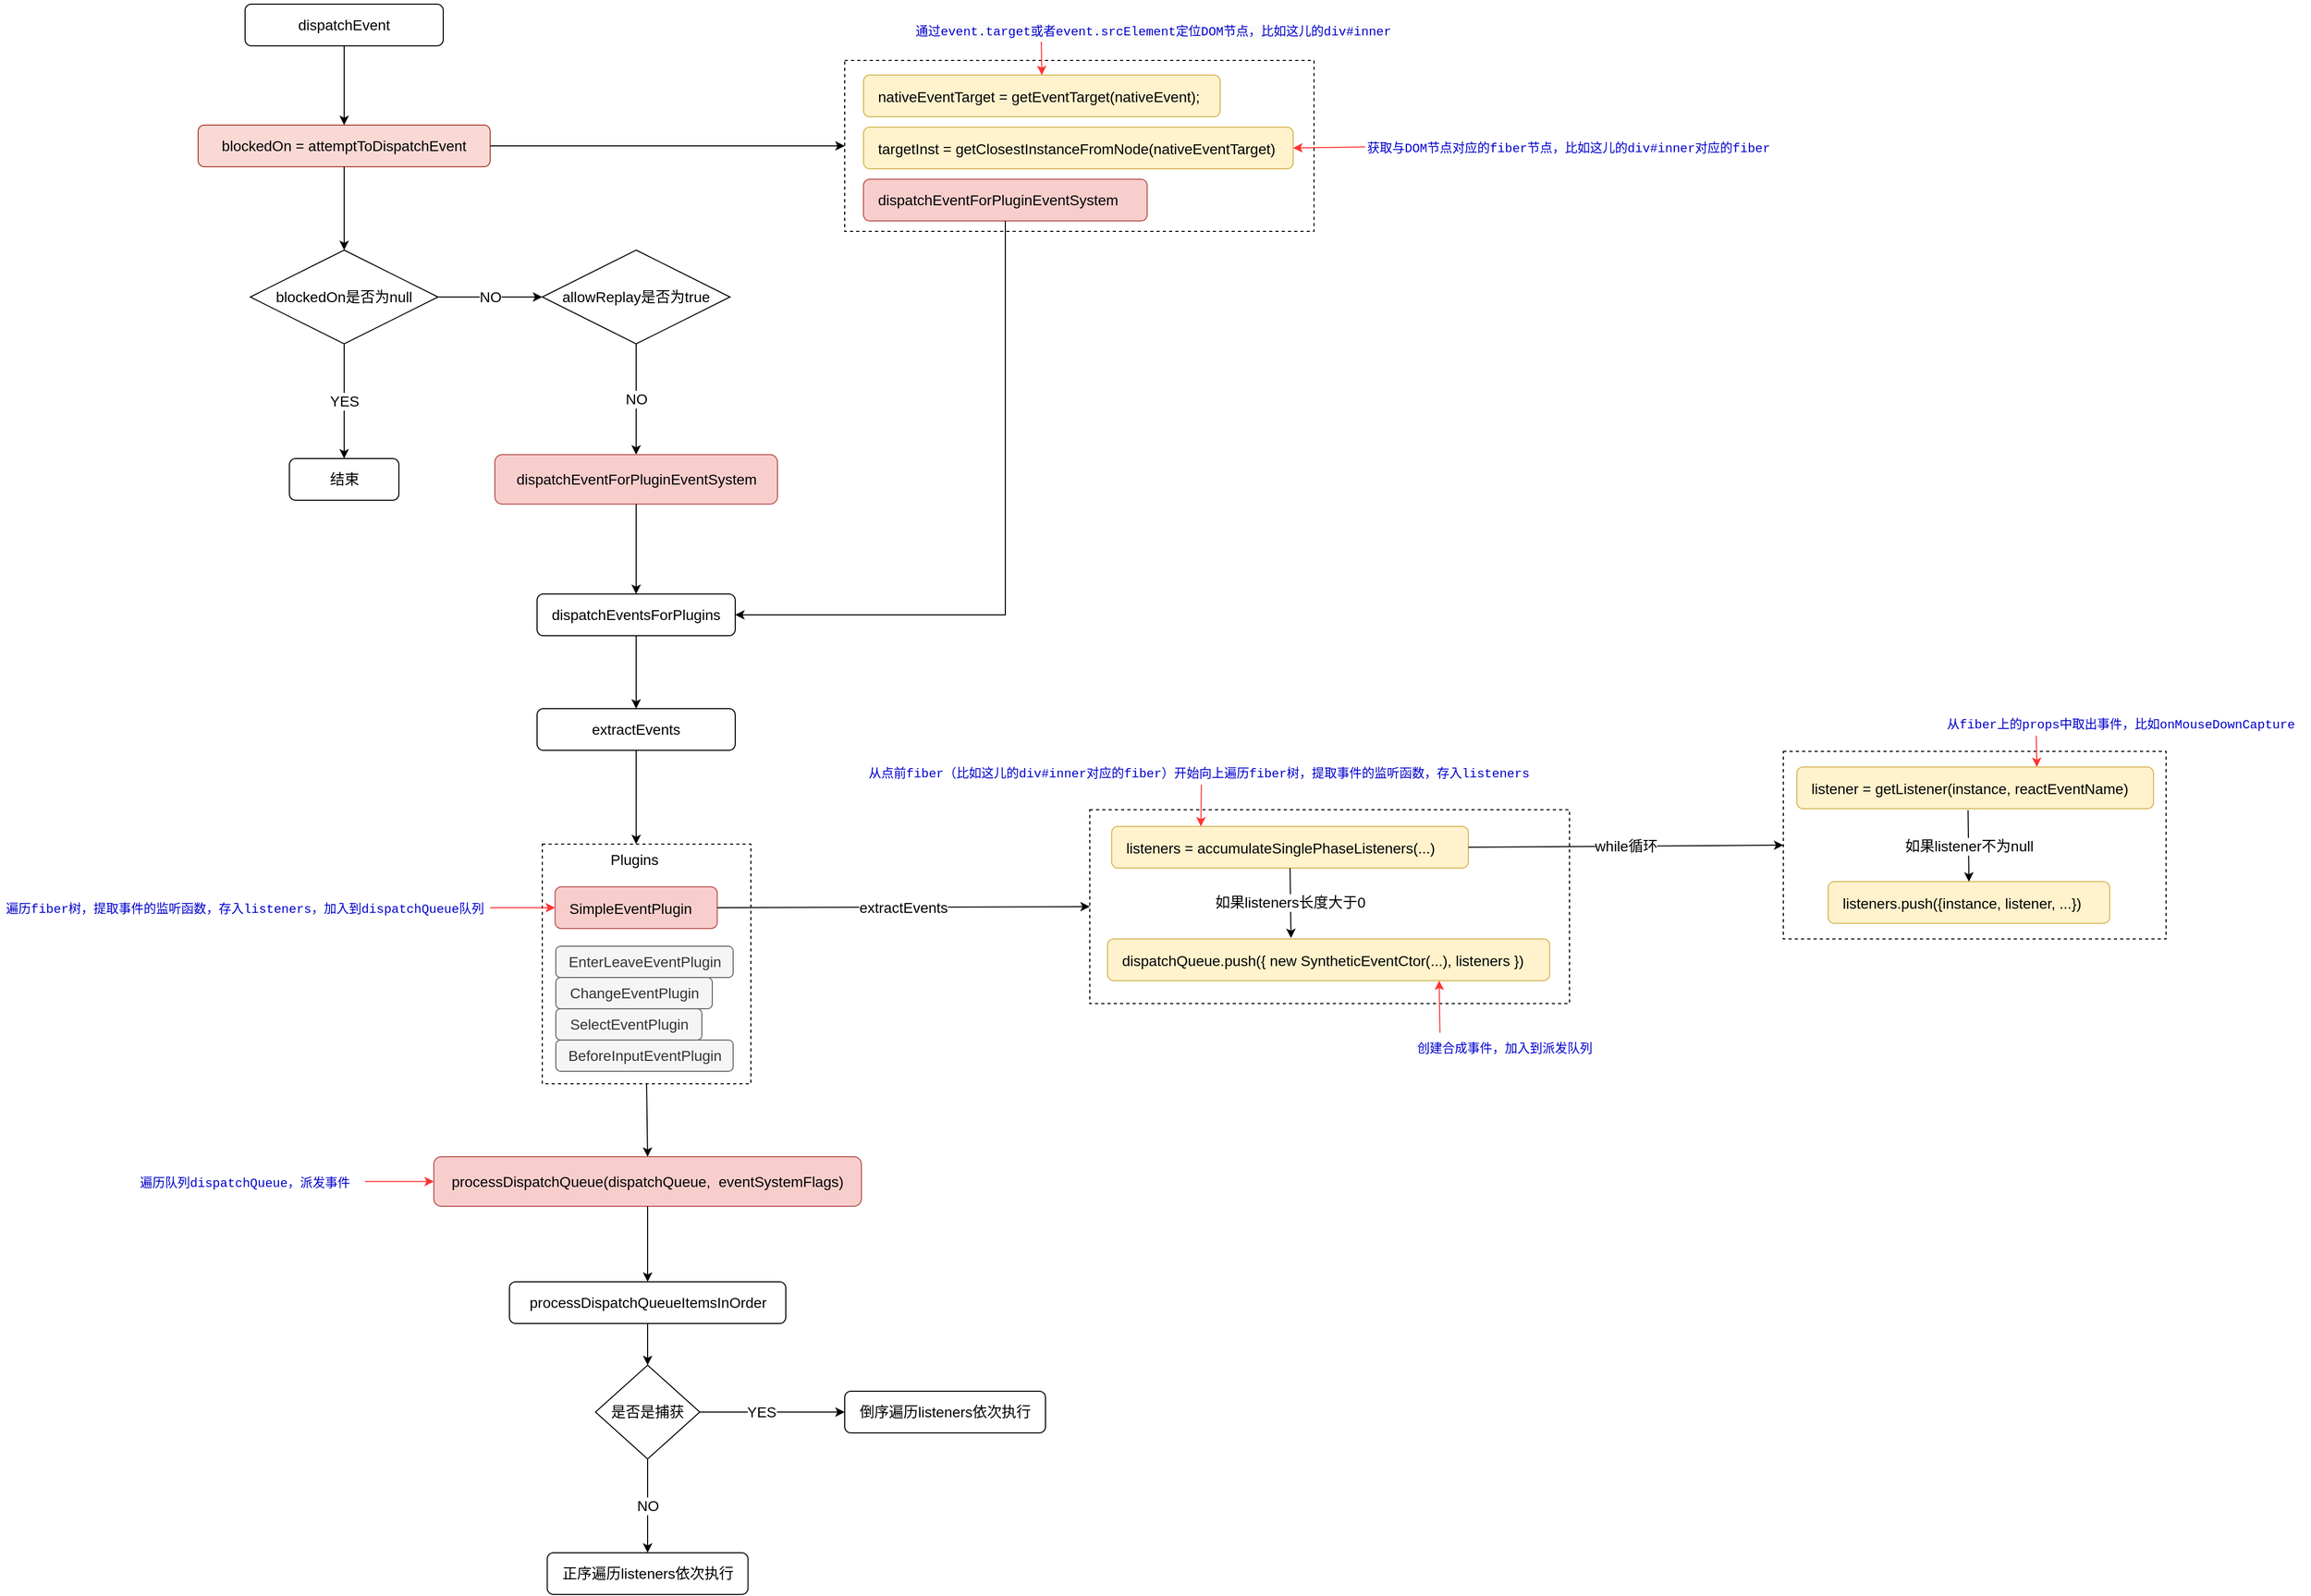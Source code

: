 <mxfile version="20.7.4" type="device"><diagram id="pXwPIQVBPCi3OnoXzfez" name="第 1 页"><mxGraphModel dx="1350" dy="1375" grid="1" gridSize="10" guides="1" tooltips="1" connect="1" arrows="1" fold="1" page="1" pageScale="1" pageWidth="827" pageHeight="1169" math="0" shadow="0"><root><mxCell id="0"/><mxCell id="1" parent="0"/><mxCell id="dZKYI9FRsOQCXh0c0sFc-11" value="dispatchEvent" style="rounded=1;whiteSpace=wrap;html=1;fontSize=14;" vertex="1" parent="1"><mxGeometry x="1515" y="234" width="190" height="40" as="geometry"/></mxCell><mxCell id="dZKYI9FRsOQCXh0c0sFc-12" value="blockedOn = attemptToDispatchEvent" style="rounded=1;whiteSpace=wrap;html=1;fontSize=14;fillColor=#fad9d5;strokeColor=#ae4132;" vertex="1" parent="1"><mxGeometry x="1470" y="350" width="280" height="40" as="geometry"/></mxCell><mxCell id="dZKYI9FRsOQCXh0c0sFc-13" value="" style="endArrow=classic;html=1;rounded=0;fontSize=14;exitX=0.5;exitY=1;exitDx=0;exitDy=0;" edge="1" parent="1" source="dZKYI9FRsOQCXh0c0sFc-11" target="dZKYI9FRsOQCXh0c0sFc-12"><mxGeometry width="50" height="50" relative="1" as="geometry"><mxPoint x="1340" y="660" as="sourcePoint"/><mxPoint x="1390" y="610" as="targetPoint"/></mxGeometry></mxCell><mxCell id="dZKYI9FRsOQCXh0c0sFc-28" value="blockedOn是否为null" style="rhombus;whiteSpace=wrap;html=1;rounded=0;labelBackgroundColor=none;fontFamily=Helvetica;fontSize=14;fontColor=#000000;" vertex="1" parent="1"><mxGeometry x="1520" y="470" width="180" height="90" as="geometry"/></mxCell><mxCell id="dZKYI9FRsOQCXh0c0sFc-29" value="" style="endArrow=classic;html=1;rounded=0;strokeColor=#000000;fontFamily=Helvetica;fontSize=14;fontColor=#000000;exitX=0.5;exitY=1;exitDx=0;exitDy=0;" edge="1" parent="1" source="dZKYI9FRsOQCXh0c0sFc-12" target="dZKYI9FRsOQCXh0c0sFc-28"><mxGeometry width="50" height="50" relative="1" as="geometry"><mxPoint x="1700" y="620" as="sourcePoint"/><mxPoint x="1750" y="570" as="targetPoint"/></mxGeometry></mxCell><mxCell id="dZKYI9FRsOQCXh0c0sFc-30" value="YES" style="endArrow=classic;html=1;rounded=0;strokeColor=#000000;fontFamily=Helvetica;fontSize=14;fontColor=#000000;exitX=0.5;exitY=1;exitDx=0;exitDy=0;entryX=0.5;entryY=0;entryDx=0;entryDy=0;" edge="1" parent="1" source="dZKYI9FRsOQCXh0c0sFc-28" target="dZKYI9FRsOQCXh0c0sFc-31"><mxGeometry width="50" height="50" relative="1" as="geometry"><mxPoint x="1700" y="620" as="sourcePoint"/><mxPoint x="1610" y="680" as="targetPoint"/></mxGeometry></mxCell><mxCell id="dZKYI9FRsOQCXh0c0sFc-31" value="结束" style="rounded=1;whiteSpace=wrap;html=1;fontSize=14;" vertex="1" parent="1"><mxGeometry x="1557.5" y="670" width="105" height="40" as="geometry"/></mxCell><mxCell id="dZKYI9FRsOQCXh0c0sFc-32" value="NO" style="endArrow=classic;html=1;rounded=0;strokeColor=#000000;fontFamily=Helvetica;fontSize=14;fontColor=#000000;exitX=1;exitY=0.5;exitDx=0;exitDy=0;entryX=0;entryY=0.5;entryDx=0;entryDy=0;" edge="1" parent="1" source="dZKYI9FRsOQCXh0c0sFc-28" target="dZKYI9FRsOQCXh0c0sFc-33"><mxGeometry width="50" height="50" relative="1" as="geometry"><mxPoint x="1700" y="620" as="sourcePoint"/><mxPoint x="1800" y="515" as="targetPoint"/></mxGeometry></mxCell><mxCell id="dZKYI9FRsOQCXh0c0sFc-33" value="allowReplay是否为true" style="rhombus;whiteSpace=wrap;html=1;rounded=0;labelBackgroundColor=none;fontFamily=Helvetica;fontSize=14;fontColor=#000000;" vertex="1" parent="1"><mxGeometry x="1800" y="470" width="180" height="90" as="geometry"/></mxCell><mxCell id="dZKYI9FRsOQCXh0c0sFc-34" value="NO" style="endArrow=classic;html=1;rounded=0;strokeColor=#000000;fontFamily=Helvetica;fontSize=14;fontColor=#000000;exitX=0.5;exitY=1;exitDx=0;exitDy=0;entryX=0.5;entryY=0;entryDx=0;entryDy=0;" edge="1" parent="1" source="dZKYI9FRsOQCXh0c0sFc-33" target="dZKYI9FRsOQCXh0c0sFc-35"><mxGeometry width="50" height="50" relative="1" as="geometry"><mxPoint x="1700" y="620" as="sourcePoint"/><mxPoint x="2190" y="515" as="targetPoint"/></mxGeometry></mxCell><mxCell id="dZKYI9FRsOQCXh0c0sFc-35" value="dispatchEventForPluginEventSystem" style="rounded=1;whiteSpace=wrap;html=1;fontSize=14;fillColor=#f8cecc;strokeColor=#b85450;" vertex="1" parent="1"><mxGeometry x="1754.5" y="666.25" width="271" height="47.5" as="geometry"/></mxCell><mxCell id="dZKYI9FRsOQCXh0c0sFc-38" value="" style="endArrow=classic;html=1;rounded=0;strokeColor=#000000;fontFamily=Helvetica;fontSize=14;fontColor=#000000;exitX=1;exitY=0.5;exitDx=0;exitDy=0;entryX=0;entryY=0.5;entryDx=0;entryDy=0;" edge="1" parent="1" source="dZKYI9FRsOQCXh0c0sFc-12" target="dZKYI9FRsOQCXh0c0sFc-24"><mxGeometry width="50" height="50" relative="1" as="geometry"><mxPoint x="2080" y="620" as="sourcePoint"/><mxPoint x="2130" y="570" as="targetPoint"/></mxGeometry></mxCell><mxCell id="dZKYI9FRsOQCXh0c0sFc-24" value="" style="rounded=0;whiteSpace=wrap;html=1;labelBackgroundColor=none;fontFamily=Helvetica;fontSize=14;fontColor=#000000;dashed=1;" vertex="1" parent="1"><mxGeometry x="2090" y="288" width="450" height="164" as="geometry"/></mxCell><mxCell id="dZKYI9FRsOQCXh0c0sFc-14" value="&lt;div style=&quot;line-height: 18px;&quot;&gt;&lt;span style=&quot;background-color: initial;&quot;&gt;&lt;font style=&quot;font-size: 14px;&quot;&gt;nativeEventTarget = getEventTarget(nativeEvent);&lt;/font&gt;&lt;/span&gt;&lt;br&gt;&lt;/div&gt;" style="rounded=1;whiteSpace=wrap;html=1;fontSize=14;strokeColor=#d6b656;fillColor=#fff2cc;align=left;spacingLeft=12;" vertex="1" parent="1"><mxGeometry x="2108" y="302" width="342" height="40" as="geometry"/></mxCell><mxCell id="dZKYI9FRsOQCXh0c0sFc-16" value="&lt;meta charset=&quot;utf-8&quot;&gt;&lt;span style=&quot;font-family: Menlo, Monaco, &amp;quot;Courier New&amp;quot;, monospace; font-size: 12px; font-style: normal; font-variant-ligatures: normal; font-variant-caps: normal; font-weight: 400; letter-spacing: normal; orphans: 2; text-align: left; text-indent: 0px; text-transform: none; widows: 2; word-spacing: 0px; -webkit-text-stroke-width: 0px; background-color: rgb(251, 251, 251); text-decoration-thickness: initial; text-decoration-style: initial; text-decoration-color: initial; float: none; display: inline !important;&quot;&gt;通过event.target或者event.srcElement定位DOM节点，比如这儿的div#inner&lt;/span&gt;" style="text;whiteSpace=wrap;html=1;fontSize=14;fontColor=#0000CC;verticalAlign=bottom;" vertex="1" parent="1"><mxGeometry x="2156" y="230" width="490" height="40" as="geometry"/></mxCell><mxCell id="dZKYI9FRsOQCXh0c0sFc-17" value="" style="endArrow=classic;html=1;rounded=0;fontSize=14;fontColor=#0000CC;entryX=0.5;entryY=0;entryDx=0;entryDy=0;strokeColor=#FF3333;exitX=0.25;exitY=1;exitDx=0;exitDy=0;" edge="1" parent="1" source="dZKYI9FRsOQCXh0c0sFc-16" target="dZKYI9FRsOQCXh0c0sFc-14"><mxGeometry width="50" height="50" relative="1" as="geometry"><mxPoint x="2300" y="272" as="sourcePoint"/><mxPoint x="1920" y="612" as="targetPoint"/></mxGeometry></mxCell><mxCell id="dZKYI9FRsOQCXh0c0sFc-18" value="&lt;div style=&quot;line-height: 18px;&quot;&gt;&lt;span style=&quot;text-align: center;&quot;&gt;&lt;font style=&quot;font-size: 14px;&quot;&gt;targetInst = getClosestInstanceFromNode(nativeEventTarget)&lt;/font&gt;&lt;/span&gt;&lt;br&gt;&lt;/div&gt;" style="rounded=1;whiteSpace=wrap;html=1;fontSize=14;strokeColor=#d6b656;fillColor=#fff2cc;align=left;spacingLeft=12;" vertex="1" parent="1"><mxGeometry x="2108" y="352" width="412" height="40" as="geometry"/></mxCell><mxCell id="dZKYI9FRsOQCXh0c0sFc-19" value="&lt;div style=&quot;font-size: 12px; line-height: 18px;&quot;&gt;&lt;span style=&quot;font-size: 14px;&quot;&gt;dispatchEventForPluginEventSystem&lt;/span&gt;&lt;br&gt;&lt;/div&gt;" style="rounded=1;whiteSpace=wrap;html=1;fontSize=14;strokeColor=#b85450;fillColor=#f8cecc;align=left;spacingLeft=12;" vertex="1" parent="1"><mxGeometry x="2108" y="402" width="272" height="40" as="geometry"/></mxCell><mxCell id="dZKYI9FRsOQCXh0c0sFc-20" value="&lt;font face=&quot;Menlo, Monaco, Courier New, monospace&quot;&gt;&lt;span style=&quot;font-size: 12px;&quot;&gt;获取与DOM节点对应的fiber节点，比如这儿的div#inner对应的fiber&lt;/span&gt;&lt;/font&gt;" style="text;whiteSpace=wrap;html=1;fontSize=14;fontColor=#0000CC;verticalAlign=middle;" vertex="1" parent="1"><mxGeometry x="2589" y="351" width="490" height="40" as="geometry"/></mxCell><mxCell id="dZKYI9FRsOQCXh0c0sFc-23" value="" style="endArrow=classic;html=1;rounded=0;strokeColor=#FF3333;fontFamily=Helvetica;fontSize=14;fontColor=#000000;exitX=0;exitY=0.5;exitDx=0;exitDy=0;entryX=1;entryY=0.5;entryDx=0;entryDy=0;" edge="1" parent="1" source="dZKYI9FRsOQCXh0c0sFc-20" target="dZKYI9FRsOQCXh0c0sFc-18"><mxGeometry width="50" height="50" relative="1" as="geometry"><mxPoint x="2230" y="602" as="sourcePoint"/><mxPoint x="2280" y="552" as="targetPoint"/></mxGeometry></mxCell><mxCell id="dZKYI9FRsOQCXh0c0sFc-42" value="dispatchEventsForPlugins" style="rounded=1;whiteSpace=wrap;html=1;fontSize=14;" vertex="1" parent="1"><mxGeometry x="1795" y="800" width="190" height="40" as="geometry"/></mxCell><mxCell id="dZKYI9FRsOQCXh0c0sFc-43" value="" style="endArrow=classic;html=1;rounded=0;strokeColor=#000000;fontFamily=Helvetica;fontSize=14;fontColor=#000000;exitX=0.5;exitY=1;exitDx=0;exitDy=0;" edge="1" parent="1" source="dZKYI9FRsOQCXh0c0sFc-35" target="dZKYI9FRsOQCXh0c0sFc-42"><mxGeometry width="50" height="50" relative="1" as="geometry"><mxPoint x="1590" y="780" as="sourcePoint"/><mxPoint x="1640" y="730" as="targetPoint"/></mxGeometry></mxCell><mxCell id="dZKYI9FRsOQCXh0c0sFc-44" value="" style="endArrow=classic;html=1;rounded=0;strokeColor=#000000;fontFamily=Helvetica;fontSize=14;fontColor=#000000;exitX=0.5;exitY=1;exitDx=0;exitDy=0;entryX=1;entryY=0.5;entryDx=0;entryDy=0;" edge="1" parent="1" source="dZKYI9FRsOQCXh0c0sFc-19" target="dZKYI9FRsOQCXh0c0sFc-42"><mxGeometry width="50" height="50" relative="1" as="geometry"><mxPoint x="1590" y="780" as="sourcePoint"/><mxPoint x="2250" y="850" as="targetPoint"/><Array as="points"><mxPoint x="2244" y="820"/></Array></mxGeometry></mxCell><mxCell id="dZKYI9FRsOQCXh0c0sFc-45" value="extractEvents" style="rounded=1;whiteSpace=wrap;html=1;fontSize=14;" vertex="1" parent="1"><mxGeometry x="1795" y="910" width="190" height="40" as="geometry"/></mxCell><mxCell id="dZKYI9FRsOQCXh0c0sFc-46" value="" style="endArrow=classic;html=1;rounded=0;strokeColor=#000000;fontFamily=Helvetica;fontSize=14;fontColor=#000000;exitX=0.5;exitY=1;exitDx=0;exitDy=0;" edge="1" parent="1" source="dZKYI9FRsOQCXh0c0sFc-42" target="dZKYI9FRsOQCXh0c0sFc-45"><mxGeometry width="50" height="50" relative="1" as="geometry"><mxPoint x="1590" y="710" as="sourcePoint"/><mxPoint x="1640" y="660" as="targetPoint"/></mxGeometry></mxCell><mxCell id="dZKYI9FRsOQCXh0c0sFc-57" value="" style="group" vertex="1" connectable="0" parent="1"><mxGeometry x="1800" y="1040" width="200" height="230" as="geometry"/></mxCell><mxCell id="dZKYI9FRsOQCXh0c0sFc-48" value="" style="rounded=0;whiteSpace=wrap;html=1;labelBackgroundColor=none;fontFamily=Helvetica;fontSize=14;fontColor=#000000;dashed=1;" vertex="1" parent="dZKYI9FRsOQCXh0c0sFc-57"><mxGeometry width="200" height="230" as="geometry"/></mxCell><mxCell id="dZKYI9FRsOQCXh0c0sFc-47" value="&lt;div style=&quot;line-height: 18px;&quot;&gt;&lt;span style=&quot;background-color: initial;&quot;&gt;&lt;font style=&quot;font-size: 14px;&quot;&gt;SimpleEventPlugin&lt;/font&gt;&lt;/span&gt;&lt;br&gt;&lt;/div&gt;" style="rounded=1;whiteSpace=wrap;html=1;fontSize=14;strokeColor=#b85450;fillColor=#f8cecc;align=left;spacingLeft=12;" vertex="1" parent="dZKYI9FRsOQCXh0c0sFc-57"><mxGeometry x="12.25" y="41" width="155.5" height="40" as="geometry"/></mxCell><mxCell id="dZKYI9FRsOQCXh0c0sFc-49" value="EnterLeaveEventPlugin" style="text;html=1;align=center;verticalAlign=middle;resizable=0;points=[];autosize=1;strokeColor=#666666;fillColor=#f5f5f5;fontSize=14;fontFamily=Helvetica;fontColor=#333333;rounded=1;" vertex="1" parent="dZKYI9FRsOQCXh0c0sFc-57"><mxGeometry x="13" y="98" width="170" height="30" as="geometry"/></mxCell><mxCell id="dZKYI9FRsOQCXh0c0sFc-50" value="ChangeEventPlugin" style="text;html=1;align=center;verticalAlign=middle;resizable=0;points=[];autosize=1;strokeColor=#666666;fillColor=#f5f5f5;fontSize=14;fontFamily=Helvetica;fontColor=#333333;rounded=1;" vertex="1" parent="dZKYI9FRsOQCXh0c0sFc-57"><mxGeometry x="13" y="128" width="150" height="30" as="geometry"/></mxCell><mxCell id="dZKYI9FRsOQCXh0c0sFc-51" value="SelectEventPlugin" style="text;html=1;align=center;verticalAlign=middle;resizable=0;points=[];autosize=1;strokeColor=#666666;fillColor=#f5f5f5;fontSize=14;fontFamily=Helvetica;fontColor=#333333;rounded=1;" vertex="1" parent="dZKYI9FRsOQCXh0c0sFc-57"><mxGeometry x="13" y="158" width="140" height="30" as="geometry"/></mxCell><mxCell id="dZKYI9FRsOQCXh0c0sFc-52" value="BeforeInputEventPlugin" style="text;html=1;align=center;verticalAlign=middle;resizable=0;points=[];autosize=1;strokeColor=#666666;fillColor=#f5f5f5;fontSize=14;fontFamily=Helvetica;fontColor=#333333;rounded=1;" vertex="1" parent="dZKYI9FRsOQCXh0c0sFc-57"><mxGeometry x="13" y="188" width="170" height="30" as="geometry"/></mxCell><mxCell id="dZKYI9FRsOQCXh0c0sFc-55" value="Plugins" style="text;html=1;align=center;verticalAlign=middle;resizable=0;points=[];autosize=1;strokeColor=none;fillColor=none;fontSize=14;fontFamily=Helvetica;fontColor=#000000;" vertex="1" parent="dZKYI9FRsOQCXh0c0sFc-57"><mxGeometry x="53" width="70" height="30" as="geometry"/></mxCell><mxCell id="dZKYI9FRsOQCXh0c0sFc-58" value="" style="endArrow=classic;html=1;rounded=0;strokeColor=#000000;fontFamily=Helvetica;fontSize=14;fontColor=#000000;exitX=0.5;exitY=1;exitDx=0;exitDy=0;entryX=0.529;entryY=0;entryDx=0;entryDy=0;entryPerimeter=0;" edge="1" parent="1" source="dZKYI9FRsOQCXh0c0sFc-45" target="dZKYI9FRsOQCXh0c0sFc-55"><mxGeometry width="50" height="50" relative="1" as="geometry"><mxPoint x="1630" y="970" as="sourcePoint"/><mxPoint x="1680" y="920" as="targetPoint"/></mxGeometry></mxCell><mxCell id="dZKYI9FRsOQCXh0c0sFc-70" value="" style="group" vertex="1" connectable="0" parent="1"><mxGeometry x="2990" y="896" width="505" height="235" as="geometry"/></mxCell><mxCell id="dZKYI9FRsOQCXh0c0sFc-68" value="" style="rounded=0;whiteSpace=wrap;html=1;dashed=1;labelBackgroundColor=none;fontFamily=Helvetica;fontSize=14;fontColor=#000000;" vertex="1" parent="dZKYI9FRsOQCXh0c0sFc-70"><mxGeometry y="55" width="367" height="180" as="geometry"/></mxCell><mxCell id="dZKYI9FRsOQCXh0c0sFc-64" value="&lt;font face=&quot;Menlo, Monaco, Courier New, monospace&quot;&gt;&lt;span style=&quot;font-size: 12px;&quot;&gt;从fiber上的props中取出事件，比如onMouseDownCapture&lt;/span&gt;&lt;/font&gt;" style="text;whiteSpace=wrap;html=1;fontSize=14;fontColor=#0000CC;align=left;verticalAlign=bottom;" vertex="1" parent="dZKYI9FRsOQCXh0c0sFc-70"><mxGeometry x="155" width="350" height="40" as="geometry"/></mxCell><mxCell id="dZKYI9FRsOQCXh0c0sFc-65" value="&lt;div style=&quot;line-height: 18px;&quot;&gt;&lt;div style=&quot;line-height: 18px;&quot;&gt;listeners.push({instance, listener, ...})&lt;/div&gt;&lt;/div&gt;" style="rounded=1;whiteSpace=wrap;html=1;fontSize=14;strokeColor=#d6b656;fillColor=#fff2cc;align=left;spacingLeft=12;" vertex="1" parent="dZKYI9FRsOQCXh0c0sFc-70"><mxGeometry x="43" y="180" width="270" height="40" as="geometry"/></mxCell><mxCell id="dZKYI9FRsOQCXh0c0sFc-66" value="如果listener不为null" style="endArrow=classic;html=1;rounded=0;strokeColor=#000000;fontFamily=Helvetica;fontSize=14;fontColor=#000000;exitX=0.48;exitY=1.037;exitDx=0;exitDy=0;exitPerimeter=0;entryX=0.5;entryY=0;entryDx=0;entryDy=0;" edge="1" parent="dZKYI9FRsOQCXh0c0sFc-70" source="dZKYI9FRsOQCXh0c0sFc-63" target="dZKYI9FRsOQCXh0c0sFc-65"><mxGeometry width="50" height="50" relative="1" as="geometry"><mxPoint x="-57" y="-50" as="sourcePoint"/><mxPoint x="-7" y="-100" as="targetPoint"/></mxGeometry></mxCell><mxCell id="dZKYI9FRsOQCXh0c0sFc-67" value="" style="endArrow=classic;html=1;rounded=0;strokeColor=#FF3333;fontFamily=Helvetica;fontSize=14;fontColor=#000000;exitX=0.25;exitY=1;exitDx=0;exitDy=0;entryX=0.673;entryY=0;entryDx=0;entryDy=0;entryPerimeter=0;" edge="1" parent="dZKYI9FRsOQCXh0c0sFc-70" source="dZKYI9FRsOQCXh0c0sFc-64" target="dZKYI9FRsOQCXh0c0sFc-63"><mxGeometry width="50" height="50" relative="1" as="geometry"><mxPoint x="-57" y="-50" as="sourcePoint"/><mxPoint x="-7" y="-100" as="targetPoint"/></mxGeometry></mxCell><mxCell id="dZKYI9FRsOQCXh0c0sFc-63" value="&lt;div style=&quot;line-height: 18px;&quot;&gt;&lt;div style=&quot;line-height: 18px;&quot;&gt;listener = getListener(instance, reactEventName)&lt;/div&gt;&lt;/div&gt;" style="rounded=1;whiteSpace=wrap;html=1;fontSize=14;strokeColor=#d6b656;fillColor=#fff2cc;align=left;spacingLeft=12;" vertex="1" parent="dZKYI9FRsOQCXh0c0sFc-70"><mxGeometry x="13" y="70" width="342" height="40" as="geometry"/></mxCell><mxCell id="dZKYI9FRsOQCXh0c0sFc-75" value="&lt;font face=&quot;Menlo, Monaco, Courier New, monospace&quot;&gt;&lt;span style=&quot;font-size: 12px;&quot;&gt;创建合成事件，加入到派发队列&lt;/span&gt;&lt;/font&gt;" style="text;whiteSpace=wrap;html=1;fontSize=14;fontColor=#0000CC;align=left;verticalAlign=top;spacing=2;" vertex="1" parent="1"><mxGeometry x="2637" y="1220" width="190" height="40" as="geometry"/></mxCell><mxCell id="dZKYI9FRsOQCXh0c0sFc-78" value="" style="group" vertex="1" connectable="0" parent="1"><mxGeometry x="2111" y="943" width="674" height="250" as="geometry"/></mxCell><mxCell id="dZKYI9FRsOQCXh0c0sFc-77" value="" style="rounded=0;whiteSpace=wrap;html=1;dashed=1;labelBackgroundColor=none;fontFamily=Helvetica;fontSize=14;fontColor=#000000;" vertex="1" parent="dZKYI9FRsOQCXh0c0sFc-78"><mxGeometry x="214" y="64" width="460" height="186" as="geometry"/></mxCell><mxCell id="dZKYI9FRsOQCXh0c0sFc-59" value="&lt;div style=&quot;line-height: 18px;&quot;&gt;&lt;div style=&quot;line-height: 18px;&quot;&gt;listeners = accumulateSinglePhaseListeners(...)&lt;/div&gt;&lt;/div&gt;" style="rounded=1;whiteSpace=wrap;html=1;fontSize=14;strokeColor=#d6b656;fillColor=#fff2cc;align=left;spacingLeft=12;" vertex="1" parent="dZKYI9FRsOQCXh0c0sFc-78"><mxGeometry x="235" y="80" width="342" height="40" as="geometry"/></mxCell><mxCell id="dZKYI9FRsOQCXh0c0sFc-60" value="&lt;font face=&quot;Menlo, Monaco, Courier New, monospace&quot;&gt;&lt;span style=&quot;font-size: 12px;&quot;&gt;从点前fiber（比如这儿的div#inner对应的fiber）开始向上遍历fiber树，提取事件的监听函数，存入listeners&lt;/span&gt;&lt;/font&gt;" style="text;whiteSpace=wrap;html=1;fontSize=14;fontColor=#0000CC;align=left;verticalAlign=bottom;spacing=2;" vertex="1" parent="dZKYI9FRsOQCXh0c0sFc-78"><mxGeometry width="642" height="40" as="geometry"/></mxCell><mxCell id="dZKYI9FRsOQCXh0c0sFc-72" value="&lt;div style=&quot;line-height: 18px;&quot;&gt;&lt;div style=&quot;line-height: 18px;&quot;&gt;dispatchQueue.push({ new SyntheticEventCtor(...), listeners })&lt;/div&gt;&lt;/div&gt;" style="rounded=1;whiteSpace=wrap;html=1;fontSize=14;strokeColor=#d6b656;fillColor=#fff2cc;align=left;spacingLeft=12;" vertex="1" parent="dZKYI9FRsOQCXh0c0sFc-78"><mxGeometry x="231" y="188" width="424" height="40" as="geometry"/></mxCell><mxCell id="dZKYI9FRsOQCXh0c0sFc-73" value="如果listeners长度大于0" style="endArrow=classic;html=1;rounded=0;strokeColor=#000000;fontFamily=Helvetica;fontSize=14;fontColor=#000000;exitX=0.5;exitY=1;exitDx=0;exitDy=0;entryX=0.415;entryY=-0.022;entryDx=0;entryDy=0;entryPerimeter=0;" edge="1" parent="dZKYI9FRsOQCXh0c0sFc-78" source="dZKYI9FRsOQCXh0c0sFc-59" target="dZKYI9FRsOQCXh0c0sFc-72"><mxGeometry width="50" height="50" relative="1" as="geometry"><mxPoint x="159" y="-180" as="sourcePoint"/><mxPoint x="209" y="-230" as="targetPoint"/></mxGeometry></mxCell><mxCell id="dZKYI9FRsOQCXh0c0sFc-74" value="" style="endArrow=classic;html=1;rounded=0;strokeColor=#FF3333;fontFamily=Helvetica;fontSize=14;fontColor=#000000;exitX=0.5;exitY=1;exitDx=0;exitDy=0;entryX=0.25;entryY=0;entryDx=0;entryDy=0;" edge="1" parent="dZKYI9FRsOQCXh0c0sFc-78" source="dZKYI9FRsOQCXh0c0sFc-60" target="dZKYI9FRsOQCXh0c0sFc-59"><mxGeometry width="50" height="50" relative="1" as="geometry"><mxPoint x="159" y="10" as="sourcePoint"/><mxPoint x="209" y="-40" as="targetPoint"/></mxGeometry></mxCell><mxCell id="dZKYI9FRsOQCXh0c0sFc-76" value="" style="endArrow=classic;html=1;rounded=0;strokeColor=#FF3333;fontFamily=Helvetica;fontSize=14;fontColor=#000000;exitX=0.125;exitY=0.025;exitDx=0;exitDy=0;exitPerimeter=0;entryX=0.75;entryY=1;entryDx=0;entryDy=0;" edge="1" parent="dZKYI9FRsOQCXh0c0sFc-78" source="dZKYI9FRsOQCXh0c0sFc-75" target="dZKYI9FRsOQCXh0c0sFc-72"><mxGeometry width="50" height="50" relative="1" as="geometry"><mxPoint x="-181" y="80" as="sourcePoint"/><mxPoint x="-131" y="30" as="targetPoint"/></mxGeometry></mxCell><mxCell id="dZKYI9FRsOQCXh0c0sFc-79" value="extractEvents" style="endArrow=classic;html=1;rounded=0;strokeColor=#000000;fontFamily=Helvetica;fontSize=14;fontColor=#000000;exitX=1;exitY=0.5;exitDx=0;exitDy=0;entryX=0;entryY=0.5;entryDx=0;entryDy=0;" edge="1" parent="1" source="dZKYI9FRsOQCXh0c0sFc-47" target="dZKYI9FRsOQCXh0c0sFc-77"><mxGeometry width="50" height="50" relative="1" as="geometry"><mxPoint x="2600" y="1000" as="sourcePoint"/><mxPoint x="2650" y="950" as="targetPoint"/></mxGeometry></mxCell><mxCell id="dZKYI9FRsOQCXh0c0sFc-81" value="&lt;font face=&quot;Menlo, Monaco, Courier New, monospace&quot;&gt;&lt;span style=&quot;font-size: 12px;&quot;&gt;遍历fiber树，提取事件的监听函数，存入listeners，加入到dispatchQueue队列&lt;/span&gt;&lt;/font&gt;" style="text;whiteSpace=wrap;html=1;fontSize=14;fontColor=#0000CC;align=center;verticalAlign=middle;spacing=2;" vertex="1" parent="1"><mxGeometry x="1280" y="1081" width="470" height="40" as="geometry"/></mxCell><mxCell id="dZKYI9FRsOQCXh0c0sFc-82" value="" style="endArrow=classic;html=1;rounded=0;strokeColor=#FF3333;fontFamily=Helvetica;fontSize=14;fontColor=#000000;exitX=1;exitY=0.5;exitDx=0;exitDy=0;entryX=0;entryY=0.5;entryDx=0;entryDy=0;" edge="1" parent="1" source="dZKYI9FRsOQCXh0c0sFc-81" target="dZKYI9FRsOQCXh0c0sFc-47"><mxGeometry width="50" height="50" relative="1" as="geometry"><mxPoint x="1850" y="950" as="sourcePoint"/><mxPoint x="1900" y="900" as="targetPoint"/></mxGeometry></mxCell><mxCell id="dZKYI9FRsOQCXh0c0sFc-83" value="processDispatchQueue(dispatchQueue,&amp;nbsp; eventSystemFlags)" style="rounded=1;whiteSpace=wrap;html=1;fontSize=14;fillColor=#f8cecc;strokeColor=#b85450;" vertex="1" parent="1"><mxGeometry x="1696" y="1340" width="410" height="47.5" as="geometry"/></mxCell><mxCell id="dZKYI9FRsOQCXh0c0sFc-84" value="" style="endArrow=classic;html=1;rounded=0;strokeColor=#000000;fontFamily=Helvetica;fontSize=14;fontColor=#000000;entryX=0.5;entryY=0;entryDx=0;entryDy=0;" edge="1" parent="1" target="dZKYI9FRsOQCXh0c0sFc-83"><mxGeometry width="50" height="50" relative="1" as="geometry"><mxPoint x="1900" y="1270" as="sourcePoint"/><mxPoint x="1830" y="1110" as="targetPoint"/></mxGeometry></mxCell><mxCell id="dZKYI9FRsOQCXh0c0sFc-85" value="&lt;font face=&quot;Menlo, Monaco, Courier New, monospace&quot;&gt;&lt;span style=&quot;font-size: 12px;&quot;&gt;遍历队列dispatchQueue，派发事件&lt;/span&gt;&lt;/font&gt;" style="text;whiteSpace=wrap;html=1;fontSize=14;fontColor=#0000CC;align=center;verticalAlign=middle;spacing=2;" vertex="1" parent="1"><mxGeometry x="1400" y="1343.75" width="230" height="40" as="geometry"/></mxCell><mxCell id="dZKYI9FRsOQCXh0c0sFc-86" value="" style="endArrow=classic;html=1;rounded=0;strokeColor=#FF3333;fontFamily=Helvetica;fontSize=14;fontColor=#000000;exitX=1;exitY=0.5;exitDx=0;exitDy=0;entryX=0;entryY=0.5;entryDx=0;entryDy=0;" edge="1" parent="1" source="dZKYI9FRsOQCXh0c0sFc-85" target="dZKYI9FRsOQCXh0c0sFc-83"><mxGeometry width="50" height="50" relative="1" as="geometry"><mxPoint x="1660" y="1140" as="sourcePoint"/><mxPoint x="1710" y="1090" as="targetPoint"/></mxGeometry></mxCell><mxCell id="dZKYI9FRsOQCXh0c0sFc-61" value="while循环" style="endArrow=classic;html=1;rounded=0;strokeColor=#000000;fontFamily=Helvetica;fontSize=14;fontColor=#000000;exitX=1;exitY=0.5;exitDx=0;exitDy=0;entryX=0;entryY=0.5;entryDx=0;entryDy=0;" edge="1" parent="1" source="dZKYI9FRsOQCXh0c0sFc-59" target="dZKYI9FRsOQCXh0c0sFc-68"><mxGeometry width="50" height="50" relative="1" as="geometry"><mxPoint x="2536" y="933" as="sourcePoint"/><mxPoint x="2836" y="1043" as="targetPoint"/></mxGeometry></mxCell><mxCell id="dZKYI9FRsOQCXh0c0sFc-87" value="" style="endArrow=classic;html=1;rounded=0;strokeColor=#000000;fontFamily=Helvetica;fontSize=14;fontColor=#000000;exitX=0.5;exitY=1;exitDx=0;exitDy=0;entryX=0.5;entryY=0;entryDx=0;entryDy=0;" edge="1" parent="1" source="dZKYI9FRsOQCXh0c0sFc-83" target="dZKYI9FRsOQCXh0c0sFc-89"><mxGeometry width="50" height="50" relative="1" as="geometry"><mxPoint x="2350" y="1250" as="sourcePoint"/><mxPoint x="1901" y="1510" as="targetPoint"/></mxGeometry></mxCell><mxCell id="dZKYI9FRsOQCXh0c0sFc-89" value="processDispatchQueueItemsInOrder" style="rounded=1;whiteSpace=wrap;html=1;fontSize=14;" vertex="1" parent="1"><mxGeometry x="1768.5" y="1460" width="265" height="40" as="geometry"/></mxCell><mxCell id="dZKYI9FRsOQCXh0c0sFc-91" value="是否是捕获" style="rhombus;whiteSpace=wrap;html=1;rounded=0;labelBackgroundColor=none;fontFamily=Helvetica;fontSize=14;fontColor=#000000;" vertex="1" parent="1"><mxGeometry x="1851" y="1540" width="100" height="90" as="geometry"/></mxCell><mxCell id="dZKYI9FRsOQCXh0c0sFc-92" value="" style="endArrow=classic;html=1;rounded=0;strokeColor=#000000;fontFamily=Helvetica;fontSize=14;fontColor=#000000;exitX=0.5;exitY=1;exitDx=0;exitDy=0;entryX=0.5;entryY=0;entryDx=0;entryDy=0;" edge="1" parent="1" source="dZKYI9FRsOQCXh0c0sFc-89" target="dZKYI9FRsOQCXh0c0sFc-91"><mxGeometry width="50" height="50" relative="1" as="geometry"><mxPoint x="2110" y="1460" as="sourcePoint"/><mxPoint x="2160" y="1410" as="targetPoint"/></mxGeometry></mxCell><mxCell id="dZKYI9FRsOQCXh0c0sFc-93" value="NO" style="endArrow=classic;html=1;rounded=0;strokeColor=#000000;fontFamily=Helvetica;fontSize=14;fontColor=#000000;exitX=0.5;exitY=1;exitDx=0;exitDy=0;" edge="1" parent="1" source="dZKYI9FRsOQCXh0c0sFc-91" target="dZKYI9FRsOQCXh0c0sFc-94"><mxGeometry width="50" height="50" relative="1" as="geometry"><mxPoint x="2110" y="1620" as="sourcePoint"/><mxPoint x="1900" y="1720" as="targetPoint"/></mxGeometry></mxCell><mxCell id="dZKYI9FRsOQCXh0c0sFc-94" value="正序遍历listeners依次执行" style="rounded=1;whiteSpace=wrap;html=1;fontSize=14;" vertex="1" parent="1"><mxGeometry x="1804.75" y="1720" width="192.5" height="40" as="geometry"/></mxCell><mxCell id="dZKYI9FRsOQCXh0c0sFc-95" value="倒序遍历listeners依次执行" style="rounded=1;whiteSpace=wrap;html=1;fontSize=14;" vertex="1" parent="1"><mxGeometry x="2090" y="1565" width="192.5" height="40" as="geometry"/></mxCell><mxCell id="dZKYI9FRsOQCXh0c0sFc-96" value="" style="endArrow=classic;html=1;rounded=0;strokeColor=#000000;fontFamily=Helvetica;fontSize=14;fontColor=#000000;exitX=1;exitY=0.5;exitDx=0;exitDy=0;" edge="1" parent="1" source="dZKYI9FRsOQCXh0c0sFc-91" target="dZKYI9FRsOQCXh0c0sFc-95"><mxGeometry width="50" height="50" relative="1" as="geometry"><mxPoint x="2180" y="1320" as="sourcePoint"/><mxPoint x="2230" y="1270" as="targetPoint"/></mxGeometry></mxCell><mxCell id="dZKYI9FRsOQCXh0c0sFc-97" value="YES" style="edgeLabel;html=1;align=center;verticalAlign=middle;resizable=0;points=[];fontSize=14;fontFamily=Helvetica;fontColor=#000000;" vertex="1" connectable="0" parent="dZKYI9FRsOQCXh0c0sFc-96"><mxGeometry x="-0.161" relative="1" as="geometry"><mxPoint as="offset"/></mxGeometry></mxCell></root></mxGraphModel></diagram></mxfile>